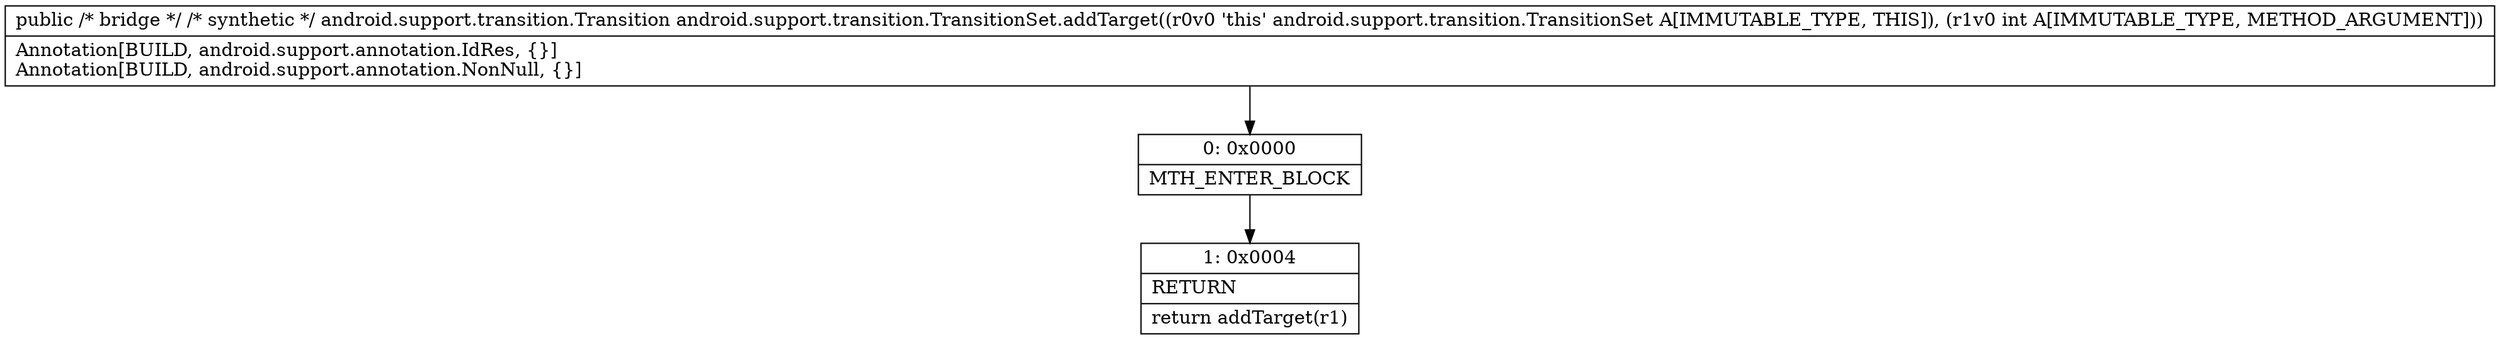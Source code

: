 digraph "CFG forandroid.support.transition.TransitionSet.addTarget(I)Landroid\/support\/transition\/Transition;" {
Node_0 [shape=record,label="{0\:\ 0x0000|MTH_ENTER_BLOCK\l}"];
Node_1 [shape=record,label="{1\:\ 0x0004|RETURN\l|return addTarget(r1)\l}"];
MethodNode[shape=record,label="{public \/* bridge *\/ \/* synthetic *\/ android.support.transition.Transition android.support.transition.TransitionSet.addTarget((r0v0 'this' android.support.transition.TransitionSet A[IMMUTABLE_TYPE, THIS]), (r1v0 int A[IMMUTABLE_TYPE, METHOD_ARGUMENT]))  | Annotation[BUILD, android.support.annotation.IdRes, \{\}]\lAnnotation[BUILD, android.support.annotation.NonNull, \{\}]\l}"];
MethodNode -> Node_0;
Node_0 -> Node_1;
}

